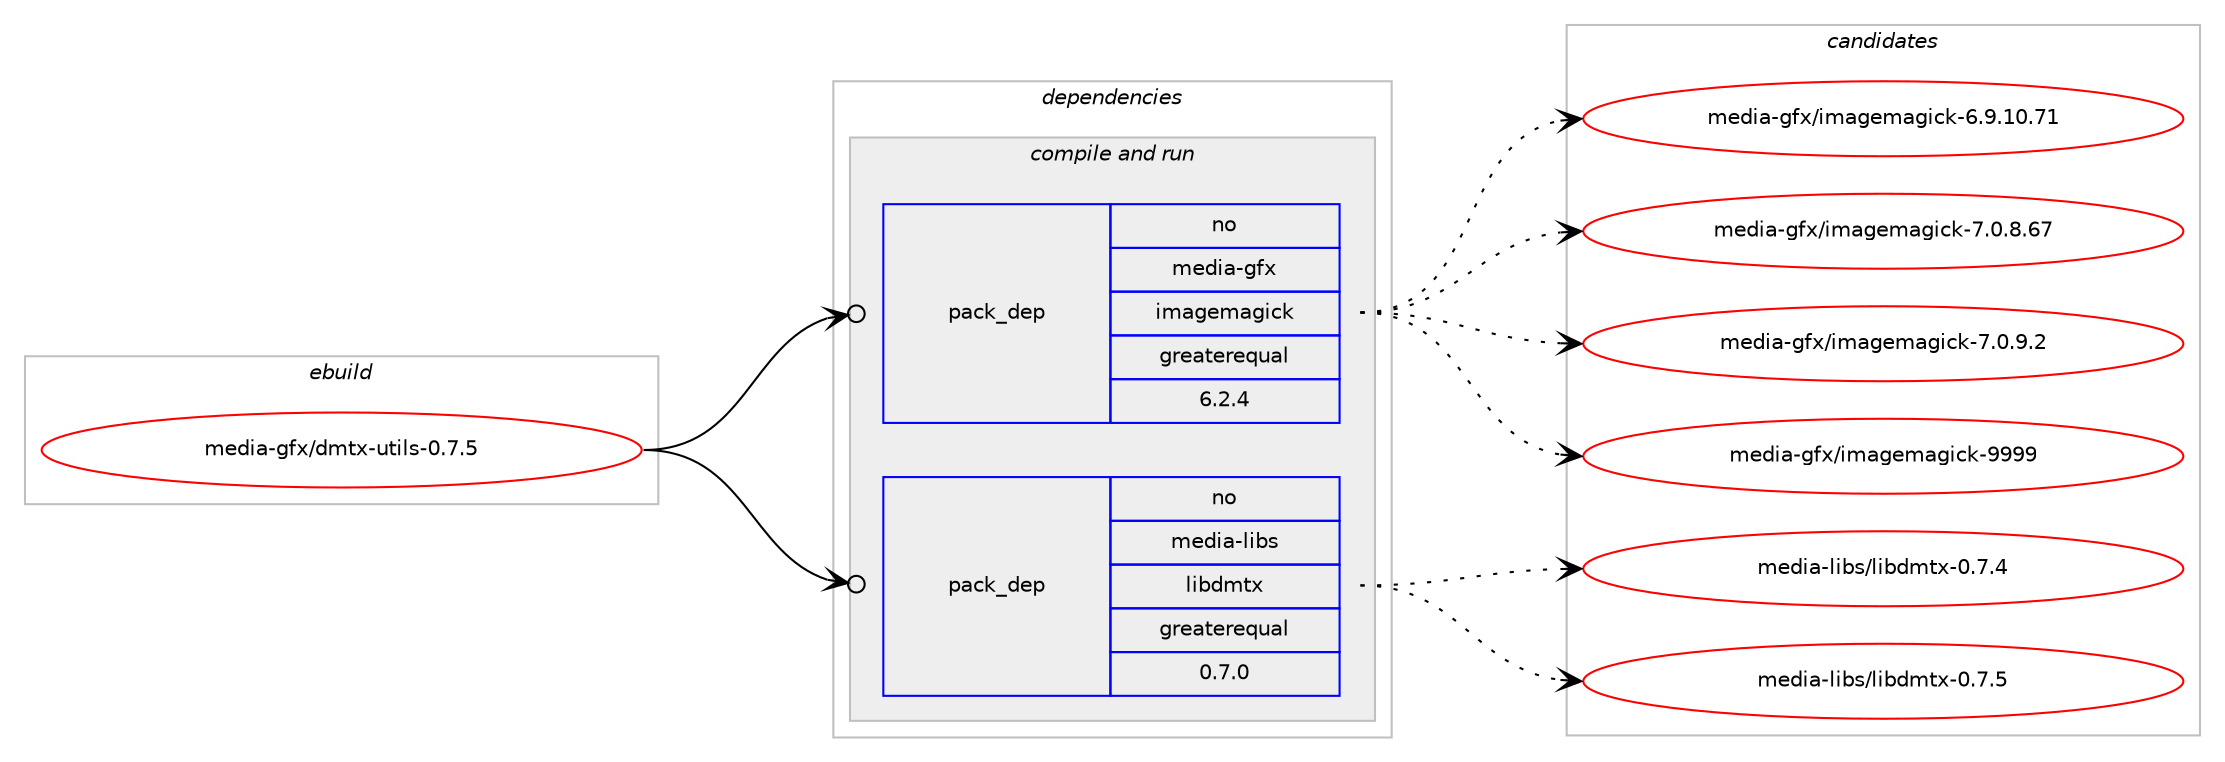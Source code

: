 digraph prolog {

# *************
# Graph options
# *************

newrank=true;
concentrate=true;
compound=true;
graph [rankdir=LR,fontname=Helvetica,fontsize=10,ranksep=1.5];#, ranksep=2.5, nodesep=0.2];
edge  [arrowhead=vee];
node  [fontname=Helvetica,fontsize=10];

# **********
# The ebuild
# **********

subgraph cluster_leftcol {
color=gray;
rank=same;
label=<<i>ebuild</i>>;
id [label="media-gfx/dmtx-utils-0.7.5", color=red, width=4, href="../media-gfx/dmtx-utils-0.7.5.svg"];
}

# ****************
# The dependencies
# ****************

subgraph cluster_midcol {
color=gray;
label=<<i>dependencies</i>>;
subgraph cluster_compile {
fillcolor="#eeeeee";
style=filled;
label=<<i>compile</i>>;
}
subgraph cluster_compileandrun {
fillcolor="#eeeeee";
style=filled;
label=<<i>compile and run</i>>;
subgraph pack575552 {
dependency778610 [label=<<TABLE BORDER="0" CELLBORDER="1" CELLSPACING="0" CELLPADDING="4" WIDTH="220"><TR><TD ROWSPAN="6" CELLPADDING="30">pack_dep</TD></TR><TR><TD WIDTH="110">no</TD></TR><TR><TD>media-gfx</TD></TR><TR><TD>imagemagick</TD></TR><TR><TD>greaterequal</TD></TR><TR><TD>6.2.4</TD></TR></TABLE>>, shape=none, color=blue];
}
id:e -> dependency778610:w [weight=20,style="solid",arrowhead="odotvee"];
subgraph pack575553 {
dependency778611 [label=<<TABLE BORDER="0" CELLBORDER="1" CELLSPACING="0" CELLPADDING="4" WIDTH="220"><TR><TD ROWSPAN="6" CELLPADDING="30">pack_dep</TD></TR><TR><TD WIDTH="110">no</TD></TR><TR><TD>media-libs</TD></TR><TR><TD>libdmtx</TD></TR><TR><TD>greaterequal</TD></TR><TR><TD>0.7.0</TD></TR></TABLE>>, shape=none, color=blue];
}
id:e -> dependency778611:w [weight=20,style="solid",arrowhead="odotvee"];
}
subgraph cluster_run {
fillcolor="#eeeeee";
style=filled;
label=<<i>run</i>>;
}
}

# **************
# The candidates
# **************

subgraph cluster_choices {
rank=same;
color=gray;
label=<<i>candidates</i>>;

subgraph choice575552 {
color=black;
nodesep=1;
choice10910110010597451031021204710510997103101109971031059910745544657464948465549 [label="media-gfx/imagemagick-6.9.10.71", color=red, width=4,href="../media-gfx/imagemagick-6.9.10.71.svg"];
choice109101100105974510310212047105109971031011099710310599107455546484656465455 [label="media-gfx/imagemagick-7.0.8.67", color=red, width=4,href="../media-gfx/imagemagick-7.0.8.67.svg"];
choice1091011001059745103102120471051099710310110997103105991074555464846574650 [label="media-gfx/imagemagick-7.0.9.2", color=red, width=4,href="../media-gfx/imagemagick-7.0.9.2.svg"];
choice1091011001059745103102120471051099710310110997103105991074557575757 [label="media-gfx/imagemagick-9999", color=red, width=4,href="../media-gfx/imagemagick-9999.svg"];
dependency778610:e -> choice10910110010597451031021204710510997103101109971031059910745544657464948465549:w [style=dotted,weight="100"];
dependency778610:e -> choice109101100105974510310212047105109971031011099710310599107455546484656465455:w [style=dotted,weight="100"];
dependency778610:e -> choice1091011001059745103102120471051099710310110997103105991074555464846574650:w [style=dotted,weight="100"];
dependency778610:e -> choice1091011001059745103102120471051099710310110997103105991074557575757:w [style=dotted,weight="100"];
}
subgraph choice575553 {
color=black;
nodesep=1;
choice1091011001059745108105981154710810598100109116120454846554652 [label="media-libs/libdmtx-0.7.4", color=red, width=4,href="../media-libs/libdmtx-0.7.4.svg"];
choice1091011001059745108105981154710810598100109116120454846554653 [label="media-libs/libdmtx-0.7.5", color=red, width=4,href="../media-libs/libdmtx-0.7.5.svg"];
dependency778611:e -> choice1091011001059745108105981154710810598100109116120454846554652:w [style=dotted,weight="100"];
dependency778611:e -> choice1091011001059745108105981154710810598100109116120454846554653:w [style=dotted,weight="100"];
}
}

}
